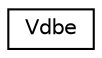 digraph "Graphical Class Hierarchy"
{
 // LATEX_PDF_SIZE
  edge [fontname="Helvetica",fontsize="10",labelfontname="Helvetica",labelfontsize="10"];
  node [fontname="Helvetica",fontsize="10",shape=record];
  rankdir="LR";
  Node0 [label="Vdbe",height=0.2,width=0.4,color="black", fillcolor="white", style="filled",URL="$structVdbe.html",tooltip=" "];
}
